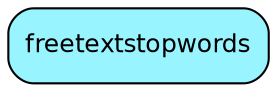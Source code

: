 digraph freetextstopwords  {
node [shape = box style="rounded, filled" fontname = "Helvetica" fontsize = "12" ]
edge [fontname = "Helvetica" fontsize = "9"]

freetextstopwords[fillcolor = "cadetblue1"]
}
